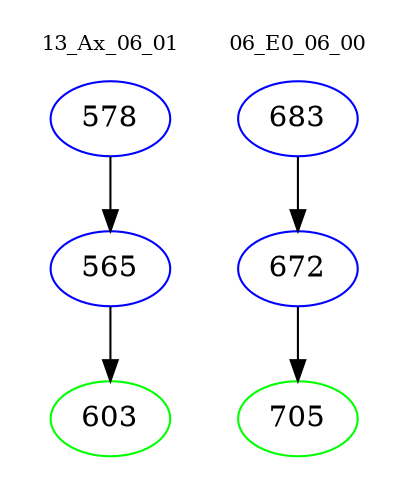 digraph{
subgraph cluster_0 {
color = white
label = "13_Ax_06_01";
fontsize=10;
T0_578 [label="578", color="blue"]
T0_578 -> T0_565 [color="black"]
T0_565 [label="565", color="blue"]
T0_565 -> T0_603 [color="black"]
T0_603 [label="603", color="green"]
}
subgraph cluster_1 {
color = white
label = "06_E0_06_00";
fontsize=10;
T1_683 [label="683", color="blue"]
T1_683 -> T1_672 [color="black"]
T1_672 [label="672", color="blue"]
T1_672 -> T1_705 [color="black"]
T1_705 [label="705", color="green"]
}
}
